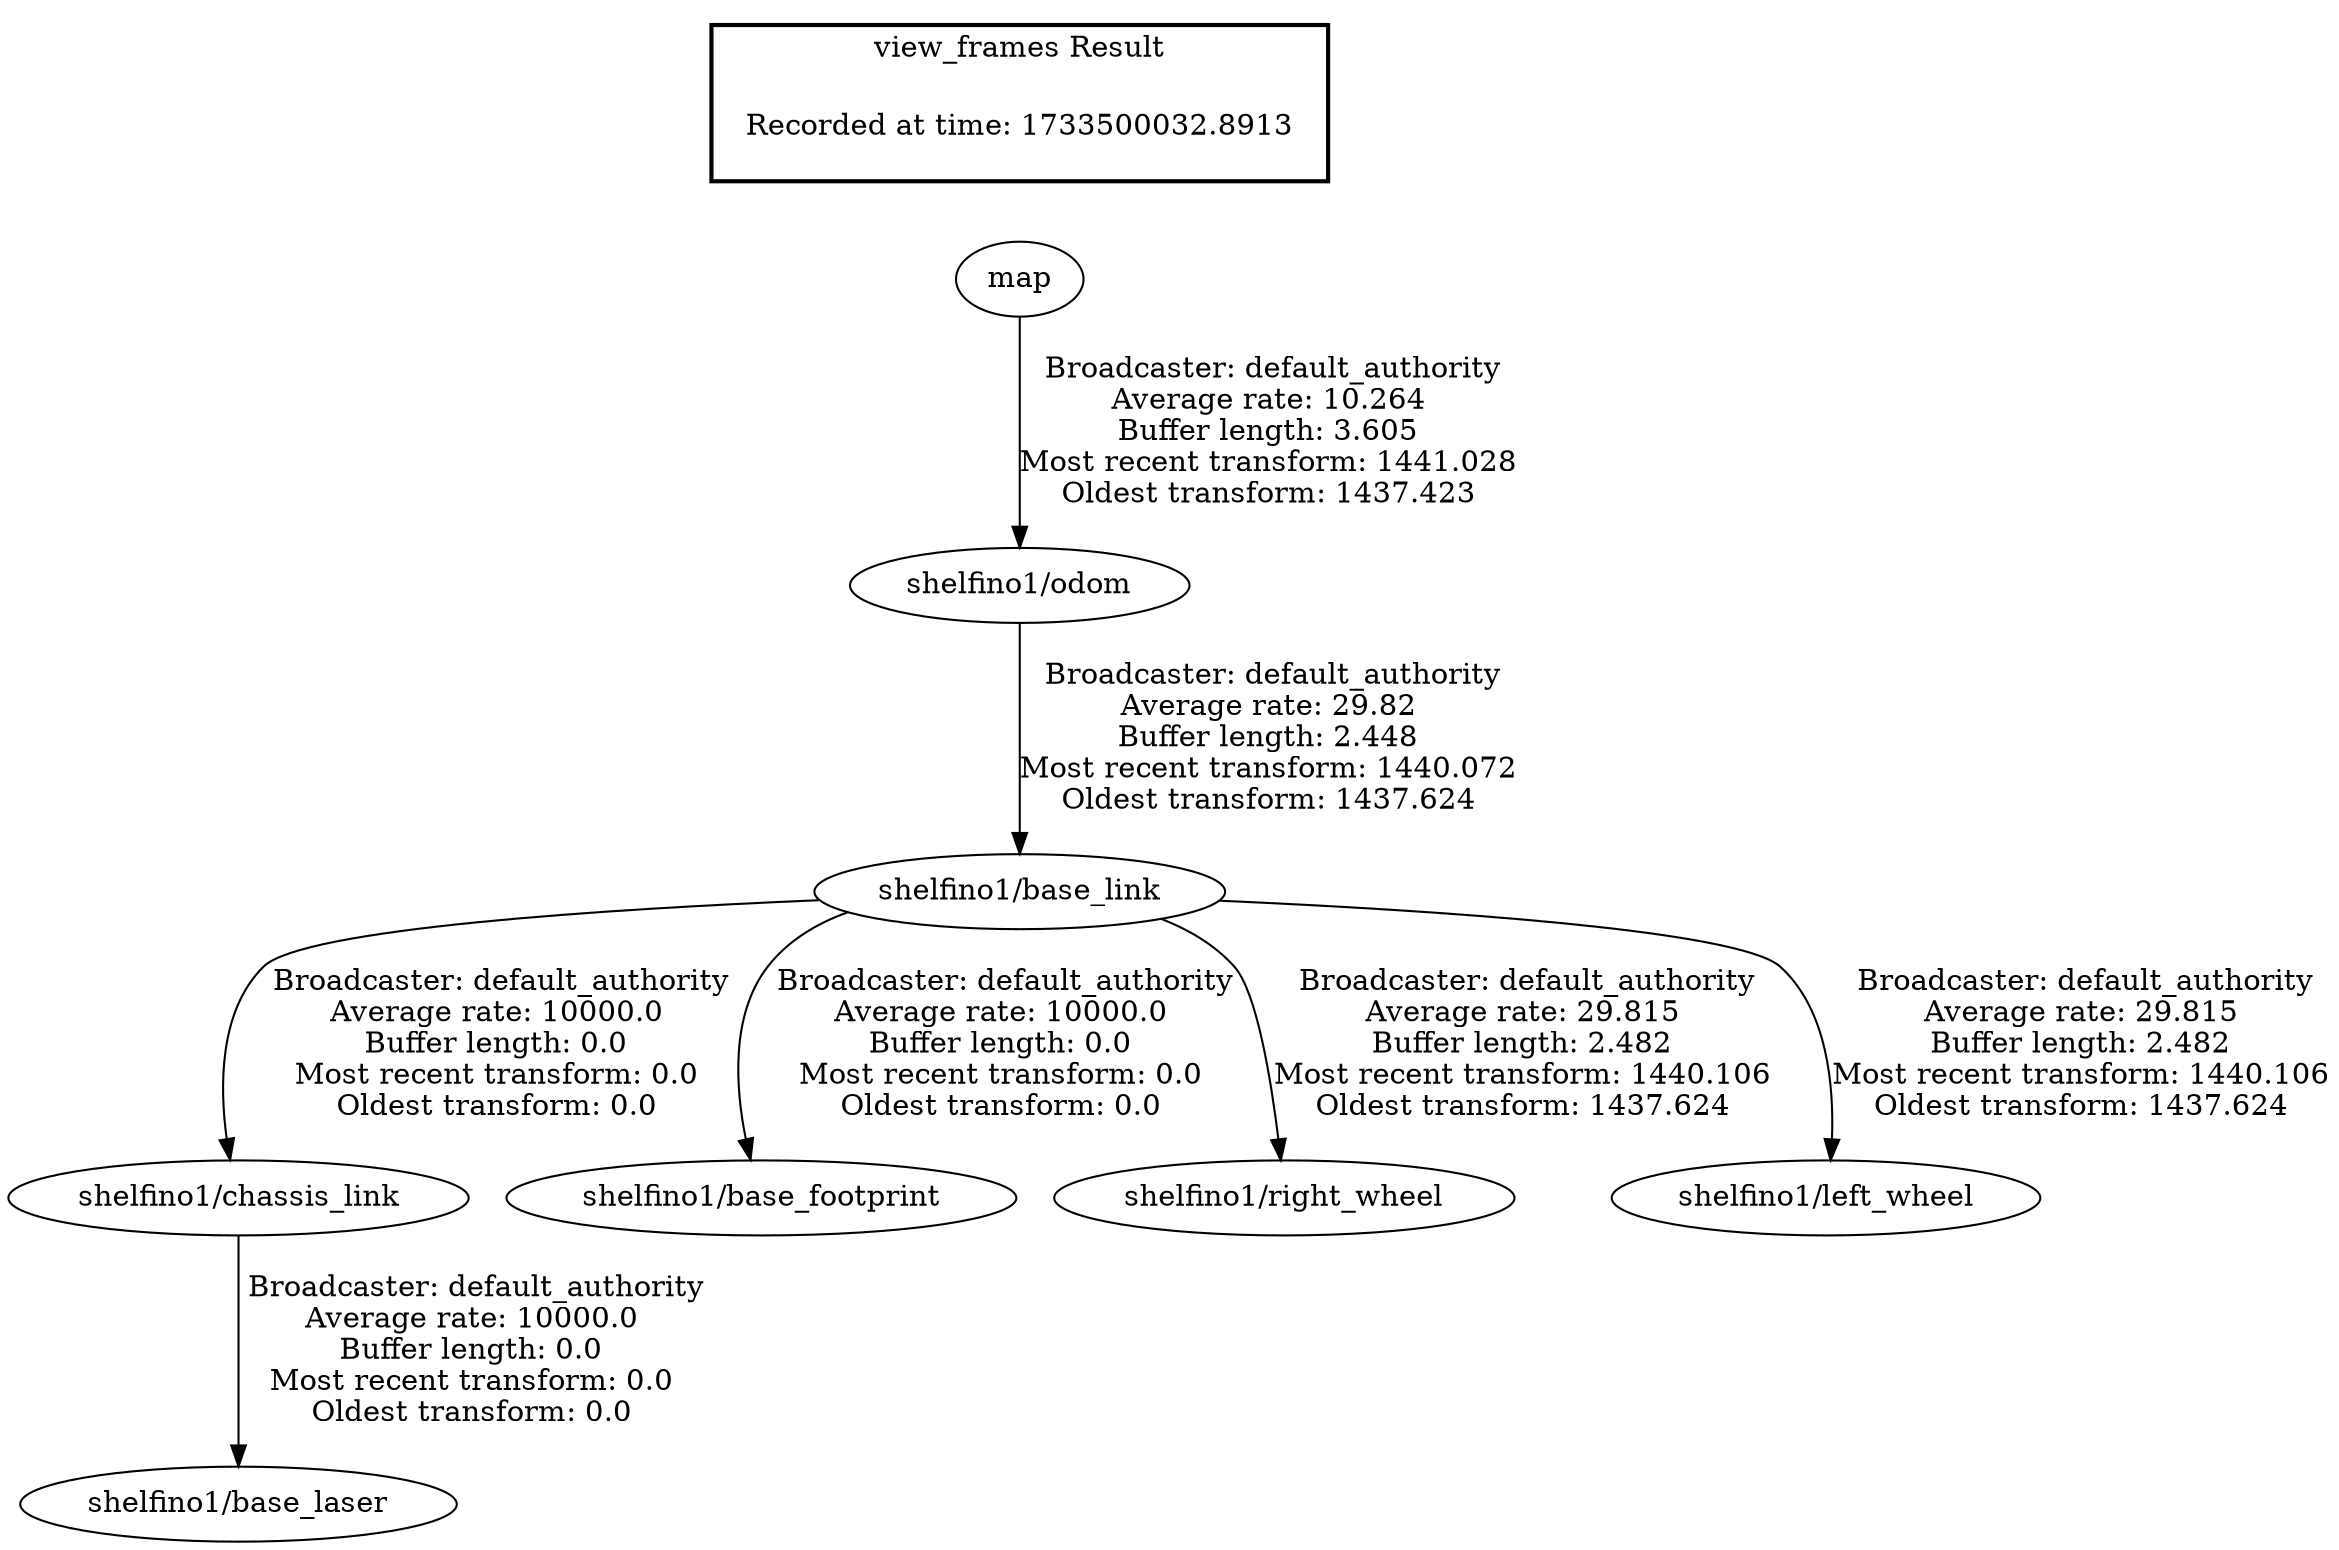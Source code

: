 digraph G {
"map" -> "shelfino1/odom"[label=" Broadcaster: default_authority\nAverage rate: 10.264\nBuffer length: 3.605\nMost recent transform: 1441.028\nOldest transform: 1437.423\n"];
"shelfino1/chassis_link" -> "shelfino1/base_laser"[label=" Broadcaster: default_authority\nAverage rate: 10000.0\nBuffer length: 0.0\nMost recent transform: 0.0\nOldest transform: 0.0\n"];
"shelfino1/base_link" -> "shelfino1/chassis_link"[label=" Broadcaster: default_authority\nAverage rate: 10000.0\nBuffer length: 0.0\nMost recent transform: 0.0\nOldest transform: 0.0\n"];
"shelfino1/base_link" -> "shelfino1/base_footprint"[label=" Broadcaster: default_authority\nAverage rate: 10000.0\nBuffer length: 0.0\nMost recent transform: 0.0\nOldest transform: 0.0\n"];
"shelfino1/odom" -> "shelfino1/base_link"[label=" Broadcaster: default_authority\nAverage rate: 29.82\nBuffer length: 2.448\nMost recent transform: 1440.072\nOldest transform: 1437.624\n"];
"shelfino1/base_link" -> "shelfino1/right_wheel"[label=" Broadcaster: default_authority\nAverage rate: 29.815\nBuffer length: 2.482\nMost recent transform: 1440.106\nOldest transform: 1437.624\n"];
"shelfino1/base_link" -> "shelfino1/left_wheel"[label=" Broadcaster: default_authority\nAverage rate: 29.815\nBuffer length: 2.482\nMost recent transform: 1440.106\nOldest transform: 1437.624\n"];
edge [style=invis];
 subgraph cluster_legend { style=bold; color=black; label ="view_frames Result";
"Recorded at time: 1733500032.8913"[ shape=plaintext ] ;
}->"map";
}